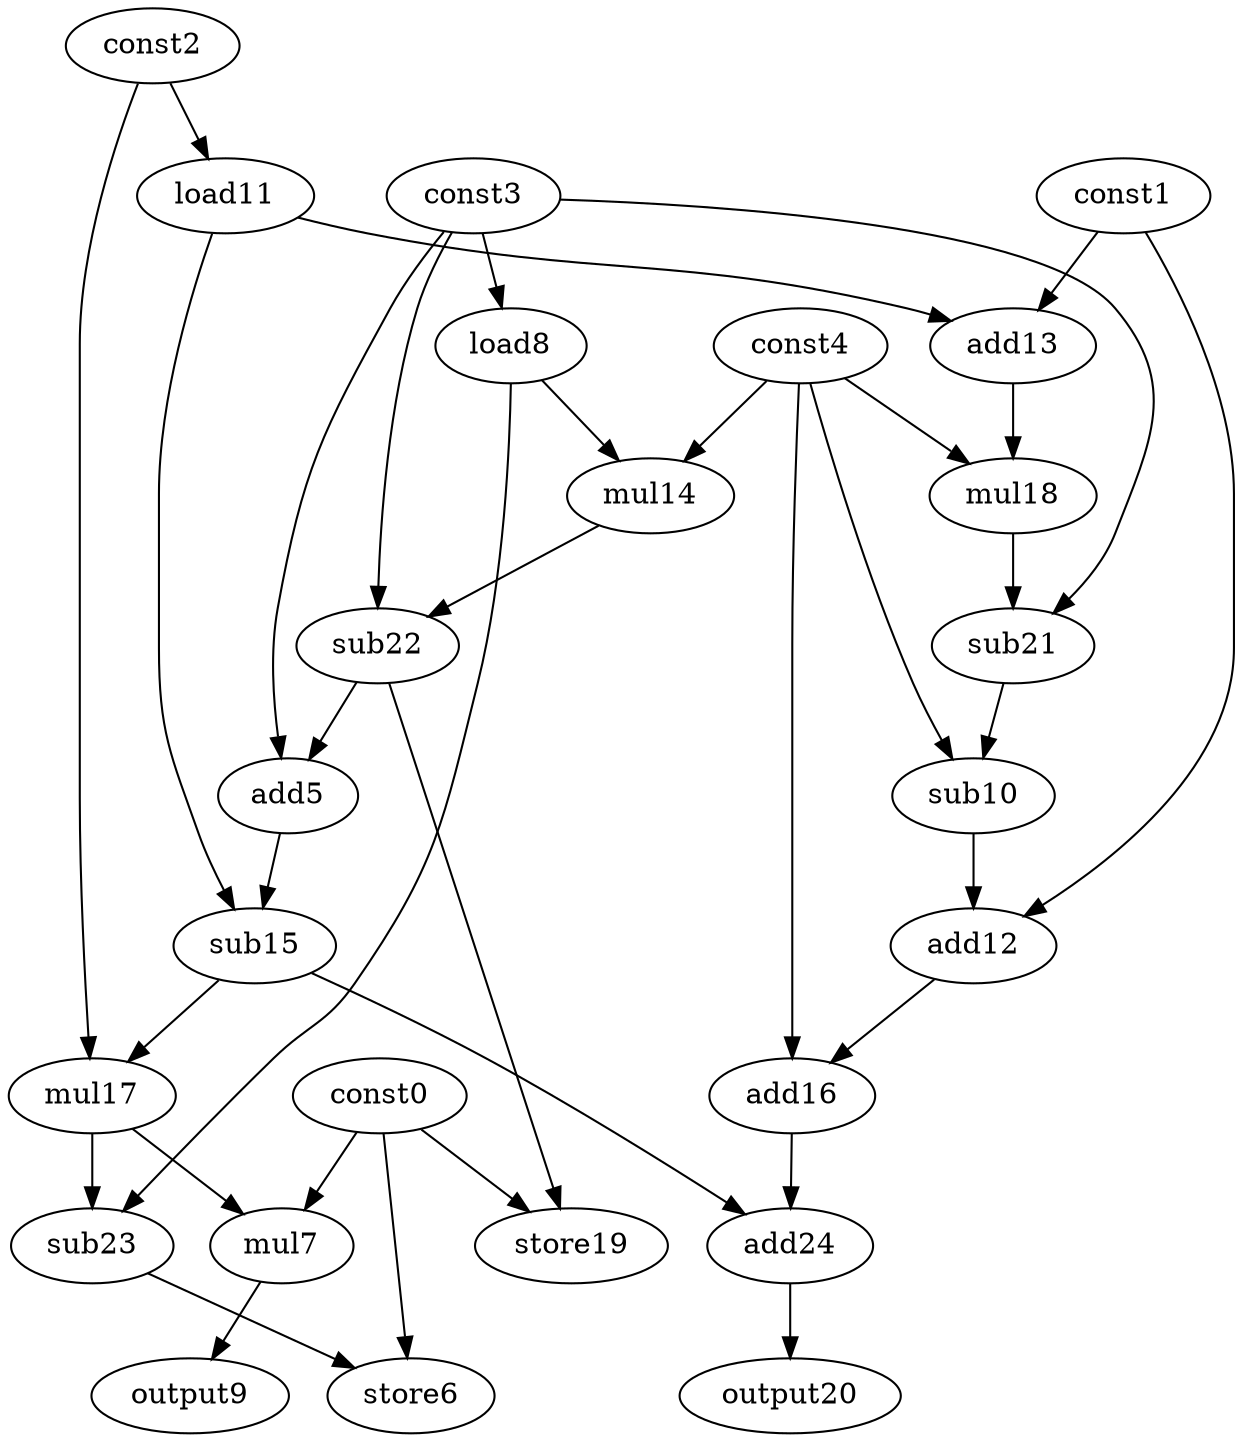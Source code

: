 digraph G { 
const0[opcode=const]; 
const1[opcode=const]; 
const2[opcode=const]; 
const3[opcode=const]; 
const4[opcode=const]; 
add5[opcode=add]; 
store6[opcode=store]; 
mul7[opcode=mul]; 
load8[opcode=load]; 
output9[opcode=output]; 
sub10[opcode=sub]; 
load11[opcode=load]; 
add12[opcode=add]; 
add13[opcode=add]; 
mul14[opcode=mul]; 
sub15[opcode=sub]; 
add16[opcode=add]; 
mul17[opcode=mul]; 
mul18[opcode=mul]; 
store19[opcode=store]; 
output20[opcode=output]; 
sub21[opcode=sub]; 
sub22[opcode=sub]; 
sub23[opcode=sub]; 
add24[opcode=add]; 
const3->load8[operand=0];
const2->load11[operand=0];
const1->add13[operand=0];
load11->add13[operand=1];
load8->mul14[operand=0];
const4->mul14[operand=1];
const4->mul18[operand=0];
add13->mul18[operand=1];
const3->sub22[operand=0];
mul14->sub22[operand=1];
const3->add5[operand=0];
sub22->add5[operand=1];
const0->store19[operand=0];
sub22->store19[operand=1];
mul18->sub21[operand=0];
const3->sub21[operand=1];
const4->sub10[operand=0];
sub21->sub10[operand=1];
load11->sub15[operand=0];
add5->sub15[operand=1];
const1->add12[operand=0];
sub10->add12[operand=1];
const2->mul17[operand=0];
sub15->mul17[operand=1];
const0->mul7[operand=0];
mul17->mul7[operand=1];
add12->add16[operand=0];
const4->add16[operand=1];
load8->sub23[operand=0];
mul17->sub23[operand=1];
const0->store6[operand=0];
sub23->store6[operand=1];
mul7->output9[operand=0];
add16->add24[operand=0];
sub15->add24[operand=1];
add24->output20[operand=0];
}
